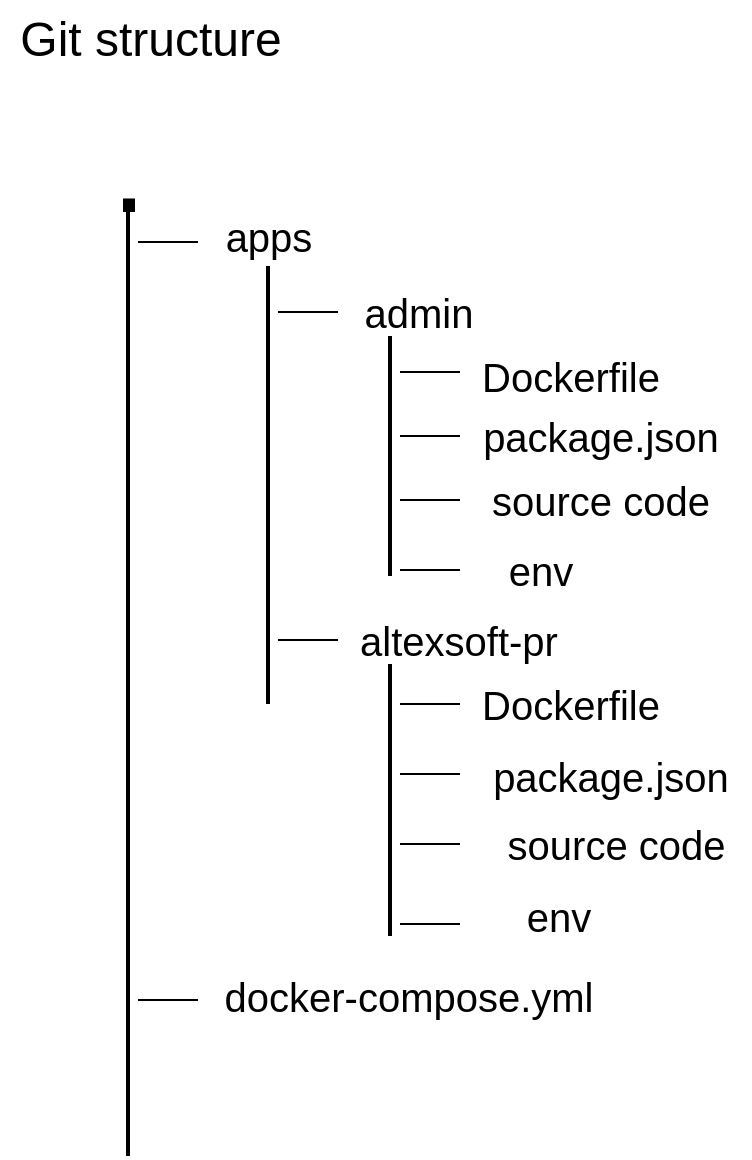 <mxfile version="20.4.0" type="github">
  <diagram id="_XcqQiy2nQXfhEswsfYa" name="Page-1">
    <mxGraphModel dx="1298" dy="865" grid="1" gridSize="10" guides="1" tooltips="1" connect="1" arrows="1" fold="1" page="1" pageScale="1" pageWidth="827" pageHeight="1169" math="0" shadow="0">
      <root>
        <mxCell id="0" />
        <mxCell id="1" parent="0" />
        <mxCell id="aMXHbMqie1wpvL0dGQjH-5" value="Git structure" style="text;html=1;align=center;verticalAlign=middle;resizable=0;points=[];autosize=1;strokeColor=none;fillColor=none;fontSize=24;" parent="1" vertex="1">
          <mxGeometry x="330" y="102" width="150" height="40" as="geometry" />
        </mxCell>
        <mxCell id="aMXHbMqie1wpvL0dGQjH-13" value="&lt;font style=&quot;font-size: 20px;&quot;&gt;apps&lt;/font&gt;" style="text;html=1;align=center;verticalAlign=middle;resizable=0;points=[];autosize=1;strokeColor=none;fillColor=none;fontSize=24;" parent="1" vertex="1">
          <mxGeometry x="429" y="200" width="70" height="40" as="geometry" />
        </mxCell>
        <mxCell id="aMXHbMqie1wpvL0dGQjH-14" value="admin" style="text;html=1;align=center;verticalAlign=middle;resizable=0;points=[];autosize=1;strokeColor=none;fillColor=none;fontSize=20;" parent="1" vertex="1">
          <mxGeometry x="499" y="238" width="80" height="40" as="geometry" />
        </mxCell>
        <mxCell id="aMXHbMqie1wpvL0dGQjH-15" value="altexsoft-pr" style="text;html=1;align=center;verticalAlign=middle;resizable=0;points=[];autosize=1;strokeColor=none;fillColor=none;fontSize=20;" parent="1" vertex="1">
          <mxGeometry x="499" y="402" width="120" height="40" as="geometry" />
        </mxCell>
        <mxCell id="aMXHbMqie1wpvL0dGQjH-16" value="Dockerfile" style="text;html=1;align=center;verticalAlign=middle;resizable=0;points=[];autosize=1;strokeColor=none;fillColor=none;fontSize=20;" parent="1" vertex="1">
          <mxGeometry x="560" y="270" width="110" height="40" as="geometry" />
        </mxCell>
        <mxCell id="aMXHbMqie1wpvL0dGQjH-17" value="package.json" style="text;html=1;align=center;verticalAlign=middle;resizable=0;points=[];autosize=1;strokeColor=none;fillColor=none;fontSize=20;" parent="1" vertex="1">
          <mxGeometry x="560" y="300" width="140" height="40" as="geometry" />
        </mxCell>
        <mxCell id="aMXHbMqie1wpvL0dGQjH-18" value="Dockerfile" style="text;html=1;align=center;verticalAlign=middle;resizable=0;points=[];autosize=1;strokeColor=none;fillColor=none;fontSize=20;" parent="1" vertex="1">
          <mxGeometry x="560" y="434" width="110" height="40" as="geometry" />
        </mxCell>
        <mxCell id="aMXHbMqie1wpvL0dGQjH-19" value="package.json" style="text;html=1;align=center;verticalAlign=middle;resizable=0;points=[];autosize=1;strokeColor=none;fillColor=none;fontSize=20;" parent="1" vertex="1">
          <mxGeometry x="565" y="470" width="140" height="40" as="geometry" />
        </mxCell>
        <mxCell id="aMXHbMqie1wpvL0dGQjH-20" value="docker-compose.yml" style="text;html=1;align=center;verticalAlign=middle;resizable=0;points=[];autosize=1;strokeColor=none;fillColor=none;fontSize=20;" parent="1" vertex="1">
          <mxGeometry x="429" y="580" width="210" height="40" as="geometry" />
        </mxCell>
        <mxCell id="aMXHbMqie1wpvL0dGQjH-22" value="" style="line;strokeWidth=2;direction=south;html=1;fontSize=20;" parent="1" vertex="1">
          <mxGeometry x="389" y="206" width="10" height="474" as="geometry" />
        </mxCell>
        <mxCell id="aMXHbMqie1wpvL0dGQjH-23" value="." style="text;html=1;align=center;verticalAlign=middle;resizable=0;points=[];autosize=1;strokeColor=none;fillColor=none;fontSize=63;" parent="1" vertex="1">
          <mxGeometry x="374" y="141" width="40" height="90" as="geometry" />
        </mxCell>
        <mxCell id="aMXHbMqie1wpvL0dGQjH-24" value="" style="line;strokeWidth=1;fillColor=none;align=left;verticalAlign=middle;spacingTop=-1;spacingLeft=3;spacingRight=3;rotatable=0;labelPosition=right;points=[];portConstraint=eastwest;fontSize=63;" parent="1" vertex="1">
          <mxGeometry x="399" y="219" width="30" height="8" as="geometry" />
        </mxCell>
        <mxCell id="aMXHbMqie1wpvL0dGQjH-26" value="" style="line;strokeWidth=2;direction=south;html=1;fontSize=63;" parent="1" vertex="1">
          <mxGeometry x="459" y="235" width="10" height="219" as="geometry" />
        </mxCell>
        <mxCell id="aMXHbMqie1wpvL0dGQjH-28" value="" style="line;strokeWidth=1;fillColor=none;align=left;verticalAlign=middle;spacingTop=-1;spacingLeft=3;spacingRight=3;rotatable=0;labelPosition=right;points=[];portConstraint=eastwest;fontSize=63;" parent="1" vertex="1">
          <mxGeometry x="469" y="418" width="30" height="8" as="geometry" />
        </mxCell>
        <mxCell id="aMXHbMqie1wpvL0dGQjH-29" value="" style="line;strokeWidth=1;fillColor=none;align=left;verticalAlign=middle;spacingTop=-1;spacingLeft=3;spacingRight=3;rotatable=0;labelPosition=right;points=[];portConstraint=eastwest;fontSize=63;" parent="1" vertex="1">
          <mxGeometry x="530" y="383" width="30" height="8" as="geometry" />
        </mxCell>
        <mxCell id="aMXHbMqie1wpvL0dGQjH-31" value="" style="line;strokeWidth=1;fillColor=none;align=left;verticalAlign=middle;spacingTop=-1;spacingLeft=3;spacingRight=3;rotatable=0;labelPosition=right;points=[];portConstraint=eastwest;fontSize=63;" parent="1" vertex="1">
          <mxGeometry x="530" y="348" width="30" height="8" as="geometry" />
        </mxCell>
        <mxCell id="aMXHbMqie1wpvL0dGQjH-32" value="" style="line;strokeWidth=1;fillColor=none;align=left;verticalAlign=middle;spacingTop=-1;spacingLeft=3;spacingRight=3;rotatable=0;labelPosition=right;points=[];portConstraint=eastwest;fontSize=63;" parent="1" vertex="1">
          <mxGeometry x="530" y="316" width="30" height="8" as="geometry" />
        </mxCell>
        <mxCell id="aMXHbMqie1wpvL0dGQjH-33" value="" style="line;strokeWidth=1;fillColor=none;align=left;verticalAlign=middle;spacingTop=-1;spacingLeft=3;spacingRight=3;rotatable=0;labelPosition=right;points=[];portConstraint=eastwest;fontSize=63;" parent="1" vertex="1">
          <mxGeometry x="530" y="284" width="30" height="8" as="geometry" />
        </mxCell>
        <mxCell id="aMXHbMqie1wpvL0dGQjH-34" value="" style="line;strokeWidth=2;direction=south;html=1;fontSize=63;" parent="1" vertex="1">
          <mxGeometry x="520" y="270" width="10" height="120" as="geometry" />
        </mxCell>
        <mxCell id="aMXHbMqie1wpvL0dGQjH-35" value="&lt;font style=&quot;font-size: 20px;&quot;&gt;source code&lt;/font&gt;" style="text;html=1;align=center;verticalAlign=middle;resizable=0;points=[];autosize=1;strokeColor=none;fillColor=none;fontSize=20;" parent="1" vertex="1">
          <mxGeometry x="565" y="332" width="130" height="40" as="geometry" />
        </mxCell>
        <mxCell id="aMXHbMqie1wpvL0dGQjH-37" value="" style="line;strokeWidth=2;direction=south;html=1;fontSize=63;" parent="1" vertex="1">
          <mxGeometry x="520" y="434" width="10" height="136" as="geometry" />
        </mxCell>
        <mxCell id="aMXHbMqie1wpvL0dGQjH-38" value="" style="line;strokeWidth=1;fillColor=none;align=left;verticalAlign=middle;spacingTop=-1;spacingLeft=3;spacingRight=3;rotatable=0;labelPosition=right;points=[];portConstraint=eastwest;fontSize=63;" parent="1" vertex="1">
          <mxGeometry x="530" y="450" width="30" height="8" as="geometry" />
        </mxCell>
        <mxCell id="aMXHbMqie1wpvL0dGQjH-40" value="" style="line;strokeWidth=1;fillColor=none;align=left;verticalAlign=middle;spacingTop=-1;spacingLeft=3;spacingRight=3;rotatable=0;labelPosition=right;points=[];portConstraint=eastwest;fontSize=63;" parent="1" vertex="1">
          <mxGeometry x="530" y="520" width="30" height="8" as="geometry" />
        </mxCell>
        <mxCell id="aMXHbMqie1wpvL0dGQjH-41" value="" style="line;strokeWidth=1;fillColor=none;align=left;verticalAlign=middle;spacingTop=-1;spacingLeft=3;spacingRight=3;rotatable=0;labelPosition=right;points=[];portConstraint=eastwest;fontSize=63;" parent="1" vertex="1">
          <mxGeometry x="530" y="485" width="30" height="8" as="geometry" />
        </mxCell>
        <mxCell id="aMXHbMqie1wpvL0dGQjH-42" value="&lt;font style=&quot;font-size: 20px;&quot;&gt;&amp;nbsp;source code&lt;/font&gt;" style="text;html=1;align=center;verticalAlign=middle;resizable=0;points=[];autosize=1;strokeColor=none;fillColor=none;fontSize=20;" parent="1" vertex="1">
          <mxGeometry x="565" y="504" width="140" height="40" as="geometry" />
        </mxCell>
        <mxCell id="aMXHbMqie1wpvL0dGQjH-43" value="" style="line;strokeWidth=1;fillColor=none;align=left;verticalAlign=middle;spacingTop=-1;spacingLeft=3;spacingRight=3;rotatable=0;labelPosition=right;points=[];portConstraint=eastwest;fontSize=63;" parent="1" vertex="1">
          <mxGeometry x="399" y="598" width="30" height="8" as="geometry" />
        </mxCell>
        <mxCell id="aMXHbMqie1wpvL0dGQjH-44" value="env" style="text;html=1;align=center;verticalAlign=middle;resizable=0;points=[];autosize=1;strokeColor=none;fillColor=none;fontSize=20;" parent="1" vertex="1">
          <mxGeometry x="570" y="367" width="60" height="40" as="geometry" />
        </mxCell>
        <mxCell id="aMXHbMqie1wpvL0dGQjH-45" value="" style="line;strokeWidth=1;fillColor=none;align=left;verticalAlign=middle;spacingTop=-1;spacingLeft=3;spacingRight=3;rotatable=0;labelPosition=right;points=[];portConstraint=eastwest;fontSize=63;" parent="1" vertex="1">
          <mxGeometry x="469" y="254" width="30" height="8" as="geometry" />
        </mxCell>
        <mxCell id="aMXHbMqie1wpvL0dGQjH-46" value="" style="line;strokeWidth=1;fillColor=none;align=left;verticalAlign=middle;spacingTop=-1;spacingLeft=3;spacingRight=3;rotatable=0;labelPosition=right;points=[];portConstraint=eastwest;fontSize=63;" parent="1" vertex="1">
          <mxGeometry x="530" y="560" width="30" height="8" as="geometry" />
        </mxCell>
        <mxCell id="aMXHbMqie1wpvL0dGQjH-47" value="env" style="text;html=1;align=center;verticalAlign=middle;resizable=0;points=[];autosize=1;strokeColor=none;fillColor=none;fontSize=20;" parent="1" vertex="1">
          <mxGeometry x="579" y="540" width="60" height="40" as="geometry" />
        </mxCell>
      </root>
    </mxGraphModel>
  </diagram>
</mxfile>
